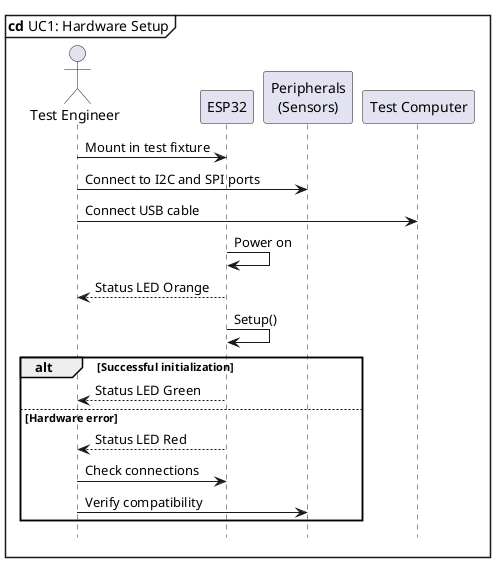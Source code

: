 @startuml
hide footbox
mainframe **cd** UC1: Hardware Setup

actor "Test Engineer" as Engineer
participant "ESP32" as Board
participant "Peripherals\n(Sensors)" as Peripherals
participant "Test Computer" as Computer

Engineer -> Board: Mount in test fixture
Engineer -> Peripherals: Connect to I2C and SPI ports
Engineer -> Computer: Connect USB cable
Board -> Board: Power on
Board --> Engineer: Status LED Orange

Board -> Board: Setup()
alt Successful initialization
    Board --> Engineer: Status LED Green
else Hardware error
    Board --> Engineer: Status LED Red
    Engineer -> Board: Check connections
    Engineer -> Peripherals: Verify compatibility
end

@enduml